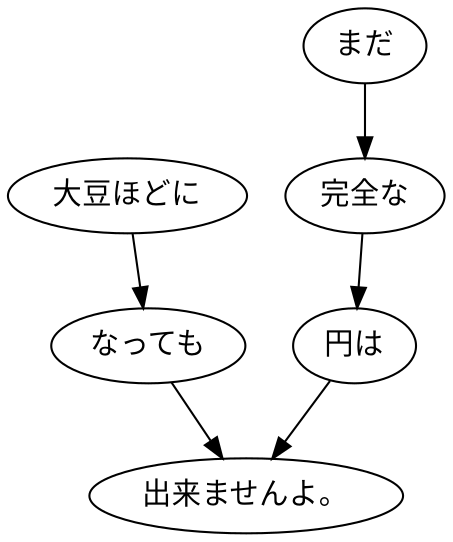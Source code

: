 digraph graph3564 {
	node0 [label="大豆ほどに"];
	node1 [label="なっても"];
	node2 [label="まだ"];
	node3 [label="完全な"];
	node4 [label="円は"];
	node5 [label="出来ませんよ。"];
	node0 -> node1;
	node1 -> node5;
	node2 -> node3;
	node3 -> node4;
	node4 -> node5;
}
